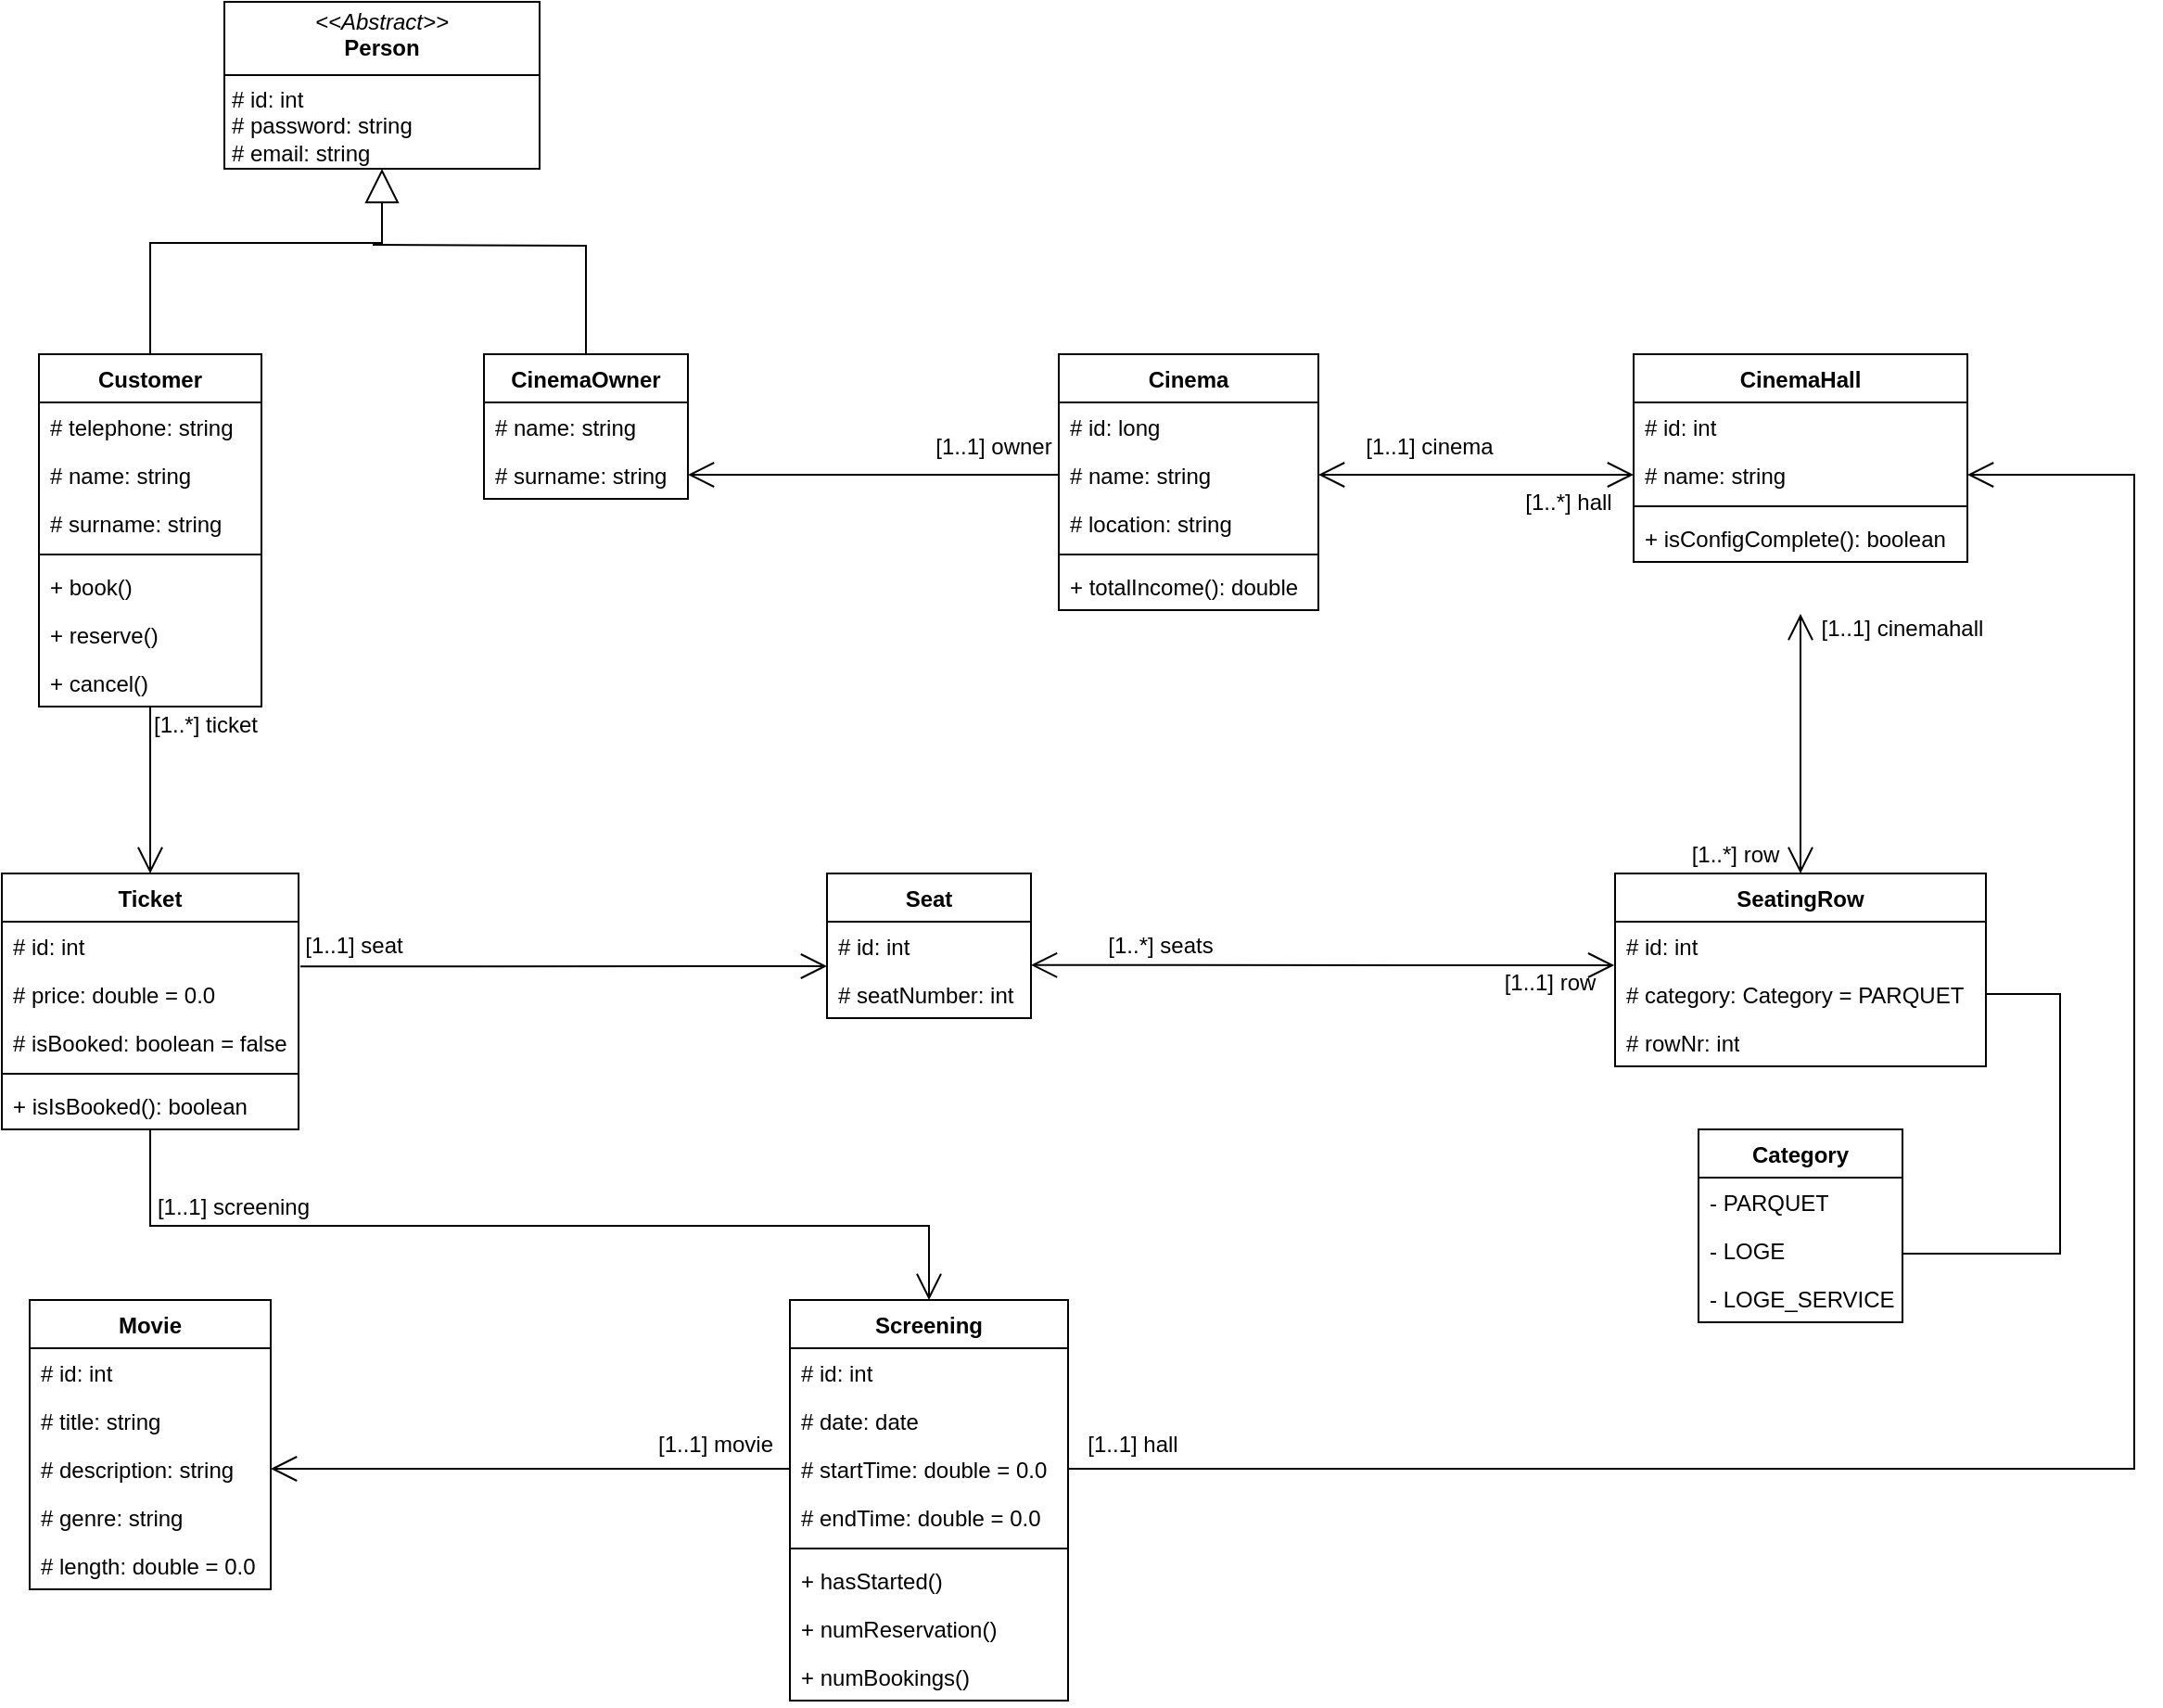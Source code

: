 <mxfile version="26.0.9" pages="3">
  <diagram id="qS6SpZiyglDDxvSr4whf" name="UML-Fachklassendiagramm">
    <mxGraphModel dx="1290" dy="638" grid="1" gridSize="10" guides="1" tooltips="1" connect="1" arrows="1" fold="1" page="1" pageScale="1" pageWidth="827" pageHeight="1169" math="0" shadow="0">
      <root>
        <mxCell id="0" />
        <mxCell id="1" parent="0" />
        <mxCell id="lvTw6lGgkBzKPOZ7wGYp-1" value="Customer" style="swimlane;fontStyle=1;align=center;verticalAlign=top;childLayout=stackLayout;horizontal=1;startSize=26;horizontalStack=0;resizeParent=1;resizeParentMax=0;resizeLast=0;collapsible=1;marginBottom=0;whiteSpace=wrap;html=1;" parent="1" vertex="1">
          <mxGeometry x="180" y="330" width="120" height="190" as="geometry" />
        </mxCell>
        <mxCell id="lvTw6lGgkBzKPOZ7wGYp-2" value="# telephone: string" style="text;strokeColor=none;fillColor=none;align=left;verticalAlign=top;spacingLeft=4;spacingRight=4;overflow=hidden;rotatable=0;points=[[0,0.5],[1,0.5]];portConstraint=eastwest;whiteSpace=wrap;html=1;" parent="lvTw6lGgkBzKPOZ7wGYp-1" vertex="1">
          <mxGeometry y="26" width="120" height="26" as="geometry" />
        </mxCell>
        <mxCell id="lvTw6lGgkBzKPOZ7wGYp-6" value="# name: string" style="text;strokeColor=none;fillColor=none;align=left;verticalAlign=top;spacingLeft=4;spacingRight=4;overflow=hidden;rotatable=0;points=[[0,0.5],[1,0.5]];portConstraint=eastwest;whiteSpace=wrap;html=1;" parent="lvTw6lGgkBzKPOZ7wGYp-1" vertex="1">
          <mxGeometry y="52" width="120" height="26" as="geometry" />
        </mxCell>
        <mxCell id="lvTw6lGgkBzKPOZ7wGYp-7" value="# surname: string" style="text;strokeColor=none;fillColor=none;align=left;verticalAlign=top;spacingLeft=4;spacingRight=4;overflow=hidden;rotatable=0;points=[[0,0.5],[1,0.5]];portConstraint=eastwest;whiteSpace=wrap;html=1;" parent="lvTw6lGgkBzKPOZ7wGYp-1" vertex="1">
          <mxGeometry y="78" width="120" height="26" as="geometry" />
        </mxCell>
        <mxCell id="lvTw6lGgkBzKPOZ7wGYp-3" value="" style="line;strokeWidth=1;fillColor=none;align=left;verticalAlign=middle;spacingTop=-1;spacingLeft=3;spacingRight=3;rotatable=0;labelPosition=right;points=[];portConstraint=eastwest;strokeColor=inherit;" parent="lvTw6lGgkBzKPOZ7wGYp-1" vertex="1">
          <mxGeometry y="104" width="120" height="8" as="geometry" />
        </mxCell>
        <mxCell id="lvTw6lGgkBzKPOZ7wGYp-4" value="+ book()" style="text;strokeColor=none;fillColor=none;align=left;verticalAlign=top;spacingLeft=4;spacingRight=4;overflow=hidden;rotatable=0;points=[[0,0.5],[1,0.5]];portConstraint=eastwest;whiteSpace=wrap;html=1;" parent="lvTw6lGgkBzKPOZ7wGYp-1" vertex="1">
          <mxGeometry y="112" width="120" height="26" as="geometry" />
        </mxCell>
        <mxCell id="lvTw6lGgkBzKPOZ7wGYp-8" value="+ reserve()" style="text;strokeColor=none;fillColor=none;align=left;verticalAlign=top;spacingLeft=4;spacingRight=4;overflow=hidden;rotatable=0;points=[[0,0.5],[1,0.5]];portConstraint=eastwest;whiteSpace=wrap;html=1;" parent="lvTw6lGgkBzKPOZ7wGYp-1" vertex="1">
          <mxGeometry y="138" width="120" height="26" as="geometry" />
        </mxCell>
        <mxCell id="lvTw6lGgkBzKPOZ7wGYp-9" value="+ cancel()" style="text;strokeColor=none;fillColor=none;align=left;verticalAlign=top;spacingLeft=4;spacingRight=4;overflow=hidden;rotatable=0;points=[[0,0.5],[1,0.5]];portConstraint=eastwest;whiteSpace=wrap;html=1;" parent="lvTw6lGgkBzKPOZ7wGYp-1" vertex="1">
          <mxGeometry y="164" width="120" height="26" as="geometry" />
        </mxCell>
        <mxCell id="lvTw6lGgkBzKPOZ7wGYp-5" value="&lt;p style=&quot;margin:0px;margin-top:4px;text-align:center;&quot;&gt;&lt;i&gt;&amp;lt;&amp;lt;Abstract&amp;gt;&amp;gt;&lt;/i&gt;&lt;br&gt;&lt;b&gt;Person&lt;/b&gt;&lt;/p&gt;&lt;hr size=&quot;1&quot; style=&quot;border-style:solid;&quot;&gt;&lt;p style=&quot;margin:0px;margin-left:4px;&quot;&gt;# id: int&lt;br&gt;# password: string&lt;/p&gt;&lt;p style=&quot;margin:0px;margin-left:4px;&quot;&gt;# email: string&lt;/p&gt;&lt;p style=&quot;margin:0px;margin-left:4px;&quot;&gt;&lt;br&gt;&lt;/p&gt;" style="verticalAlign=top;align=left;overflow=fill;html=1;whiteSpace=wrap;" parent="1" vertex="1">
          <mxGeometry x="280" y="140" width="170" height="90" as="geometry" />
        </mxCell>
        <mxCell id="lvTw6lGgkBzKPOZ7wGYp-10" value="" style="endArrow=block;endSize=16;endFill=0;html=1;rounded=0;exitX=0.5;exitY=0;exitDx=0;exitDy=0;entryX=0.5;entryY=1;entryDx=0;entryDy=0;" parent="1" source="lvTw6lGgkBzKPOZ7wGYp-1" target="lvTw6lGgkBzKPOZ7wGYp-5" edge="1">
          <mxGeometry width="160" relative="1" as="geometry">
            <mxPoint x="330" y="410" as="sourcePoint" />
            <mxPoint x="490" y="410" as="targetPoint" />
            <Array as="points">
              <mxPoint x="240" y="270" />
              <mxPoint x="365" y="270" />
            </Array>
          </mxGeometry>
        </mxCell>
        <mxCell id="lvTw6lGgkBzKPOZ7wGYp-11" value="Ticket" style="swimlane;fontStyle=1;align=center;verticalAlign=top;childLayout=stackLayout;horizontal=1;startSize=26;horizontalStack=0;resizeParent=1;resizeParentMax=0;resizeLast=0;collapsible=1;marginBottom=0;whiteSpace=wrap;html=1;" parent="1" vertex="1">
          <mxGeometry x="160" y="610" width="160" height="138" as="geometry" />
        </mxCell>
        <mxCell id="lvTw6lGgkBzKPOZ7wGYp-16" value="# id: int" style="text;strokeColor=none;fillColor=none;align=left;verticalAlign=top;spacingLeft=4;spacingRight=4;overflow=hidden;rotatable=0;points=[[0,0.5],[1,0.5]];portConstraint=eastwest;whiteSpace=wrap;html=1;" parent="lvTw6lGgkBzKPOZ7wGYp-11" vertex="1">
          <mxGeometry y="26" width="160" height="26" as="geometry" />
        </mxCell>
        <mxCell id="lvTw6lGgkBzKPOZ7wGYp-12" value="# price: double = 0.0" style="text;strokeColor=none;fillColor=none;align=left;verticalAlign=top;spacingLeft=4;spacingRight=4;overflow=hidden;rotatable=0;points=[[0,0.5],[1,0.5]];portConstraint=eastwest;whiteSpace=wrap;html=1;" parent="lvTw6lGgkBzKPOZ7wGYp-11" vertex="1">
          <mxGeometry y="52" width="160" height="26" as="geometry" />
        </mxCell>
        <mxCell id="lvTw6lGgkBzKPOZ7wGYp-15" value="# isBooked: boolean = false" style="text;strokeColor=none;fillColor=none;align=left;verticalAlign=top;spacingLeft=4;spacingRight=4;overflow=hidden;rotatable=0;points=[[0,0.5],[1,0.5]];portConstraint=eastwest;whiteSpace=wrap;html=1;" parent="lvTw6lGgkBzKPOZ7wGYp-11" vertex="1">
          <mxGeometry y="78" width="160" height="26" as="geometry" />
        </mxCell>
        <mxCell id="lvTw6lGgkBzKPOZ7wGYp-13" value="" style="line;strokeWidth=1;fillColor=none;align=left;verticalAlign=middle;spacingTop=-1;spacingLeft=3;spacingRight=3;rotatable=0;labelPosition=right;points=[];portConstraint=eastwest;strokeColor=inherit;" parent="lvTw6lGgkBzKPOZ7wGYp-11" vertex="1">
          <mxGeometry y="104" width="160" height="8" as="geometry" />
        </mxCell>
        <mxCell id="lvTw6lGgkBzKPOZ7wGYp-14" value="+ isIsBooked(): boolean" style="text;strokeColor=none;fillColor=none;align=left;verticalAlign=top;spacingLeft=4;spacingRight=4;overflow=hidden;rotatable=0;points=[[0,0.5],[1,0.5]];portConstraint=eastwest;whiteSpace=wrap;html=1;" parent="lvTw6lGgkBzKPOZ7wGYp-11" vertex="1">
          <mxGeometry y="112" width="160" height="26" as="geometry" />
        </mxCell>
        <mxCell id="lvTw6lGgkBzKPOZ7wGYp-17" value="" style="endArrow=open;endFill=1;endSize=12;html=1;rounded=0;entryX=0.5;entryY=0;entryDx=0;entryDy=0;exitX=0.5;exitY=1;exitDx=0;exitDy=0;exitPerimeter=0;" parent="1" source="lvTw6lGgkBzKPOZ7wGYp-9" target="lvTw6lGgkBzKPOZ7wGYp-11" edge="1">
          <mxGeometry width="160" relative="1" as="geometry">
            <mxPoint x="250" y="540" as="sourcePoint" />
            <mxPoint x="540" y="690" as="targetPoint" />
          </mxGeometry>
        </mxCell>
        <mxCell id="lvTw6lGgkBzKPOZ7wGYp-20" value="[1..*] ticket" style="text;html=1;align=center;verticalAlign=middle;whiteSpace=wrap;rounded=0;" parent="1" vertex="1">
          <mxGeometry x="240" y="520" width="60" height="20" as="geometry" />
        </mxCell>
        <mxCell id="lvTw6lGgkBzKPOZ7wGYp-21" value="CinemaOwner" style="swimlane;fontStyle=1;align=center;verticalAlign=top;childLayout=stackLayout;horizontal=1;startSize=26;horizontalStack=0;resizeParent=1;resizeParentMax=0;resizeLast=0;collapsible=1;marginBottom=0;whiteSpace=wrap;html=1;" parent="1" vertex="1">
          <mxGeometry x="420" y="330" width="110" height="78" as="geometry" />
        </mxCell>
        <mxCell id="lvTw6lGgkBzKPOZ7wGYp-22" value="# name: string" style="text;strokeColor=none;fillColor=none;align=left;verticalAlign=top;spacingLeft=4;spacingRight=4;overflow=hidden;rotatable=0;points=[[0,0.5],[1,0.5]];portConstraint=eastwest;whiteSpace=wrap;html=1;" parent="lvTw6lGgkBzKPOZ7wGYp-21" vertex="1">
          <mxGeometry y="26" width="110" height="26" as="geometry" />
        </mxCell>
        <mxCell id="lvTw6lGgkBzKPOZ7wGYp-25" value="# surname: string" style="text;strokeColor=none;fillColor=none;align=left;verticalAlign=top;spacingLeft=4;spacingRight=4;overflow=hidden;rotatable=0;points=[[0,0.5],[1,0.5]];portConstraint=eastwest;whiteSpace=wrap;html=1;" parent="lvTw6lGgkBzKPOZ7wGYp-21" vertex="1">
          <mxGeometry y="52" width="110" height="26" as="geometry" />
        </mxCell>
        <mxCell id="lvTw6lGgkBzKPOZ7wGYp-29" value="" style="endArrow=none;html=1;edgeStyle=orthogonalEdgeStyle;rounded=0;entryX=0.5;entryY=0;entryDx=0;entryDy=0;" parent="1" target="lvTw6lGgkBzKPOZ7wGYp-21" edge="1">
          <mxGeometry relative="1" as="geometry">
            <mxPoint x="360" y="271" as="sourcePoint" />
            <mxPoint x="640" y="240" as="targetPoint" />
          </mxGeometry>
        </mxCell>
        <mxCell id="lvTw6lGgkBzKPOZ7wGYp-32" value="Cinema" style="swimlane;fontStyle=1;align=center;verticalAlign=top;childLayout=stackLayout;horizontal=1;startSize=26;horizontalStack=0;resizeParent=1;resizeParentMax=0;resizeLast=0;collapsible=1;marginBottom=0;whiteSpace=wrap;html=1;" parent="1" vertex="1">
          <mxGeometry x="730" y="330" width="140" height="138" as="geometry" />
        </mxCell>
        <mxCell id="lvTw6lGgkBzKPOZ7wGYp-33" value="# id: long" style="text;strokeColor=none;fillColor=none;align=left;verticalAlign=top;spacingLeft=4;spacingRight=4;overflow=hidden;rotatable=0;points=[[0,0.5],[1,0.5]];portConstraint=eastwest;whiteSpace=wrap;html=1;" parent="lvTw6lGgkBzKPOZ7wGYp-32" vertex="1">
          <mxGeometry y="26" width="140" height="26" as="geometry" />
        </mxCell>
        <mxCell id="lvTw6lGgkBzKPOZ7wGYp-36" value="# name: string" style="text;strokeColor=none;fillColor=none;align=left;verticalAlign=top;spacingLeft=4;spacingRight=4;overflow=hidden;rotatable=0;points=[[0,0.5],[1,0.5]];portConstraint=eastwest;whiteSpace=wrap;html=1;" parent="lvTw6lGgkBzKPOZ7wGYp-32" vertex="1">
          <mxGeometry y="52" width="140" height="26" as="geometry" />
        </mxCell>
        <mxCell id="lvTw6lGgkBzKPOZ7wGYp-37" value="# location: string" style="text;strokeColor=none;fillColor=none;align=left;verticalAlign=top;spacingLeft=4;spacingRight=4;overflow=hidden;rotatable=0;points=[[0,0.5],[1,0.5]];portConstraint=eastwest;whiteSpace=wrap;html=1;" parent="lvTw6lGgkBzKPOZ7wGYp-32" vertex="1">
          <mxGeometry y="78" width="140" height="26" as="geometry" />
        </mxCell>
        <mxCell id="lvTw6lGgkBzKPOZ7wGYp-34" value="" style="line;strokeWidth=1;fillColor=none;align=left;verticalAlign=middle;spacingTop=-1;spacingLeft=3;spacingRight=3;rotatable=0;labelPosition=right;points=[];portConstraint=eastwest;strokeColor=inherit;" parent="lvTw6lGgkBzKPOZ7wGYp-32" vertex="1">
          <mxGeometry y="104" width="140" height="8" as="geometry" />
        </mxCell>
        <mxCell id="lvTw6lGgkBzKPOZ7wGYp-35" value="+ totalIncome(): double" style="text;strokeColor=none;fillColor=none;align=left;verticalAlign=top;spacingLeft=4;spacingRight=4;overflow=hidden;rotatable=0;points=[[0,0.5],[1,0.5]];portConstraint=eastwest;whiteSpace=wrap;html=1;" parent="lvTw6lGgkBzKPOZ7wGYp-32" vertex="1">
          <mxGeometry y="112" width="140" height="26" as="geometry" />
        </mxCell>
        <mxCell id="lvTw6lGgkBzKPOZ7wGYp-39" value="" style="endArrow=open;endFill=1;endSize=12;html=1;rounded=0;exitX=0;exitY=0.5;exitDx=0;exitDy=0;entryX=1;entryY=0.5;entryDx=0;entryDy=0;" parent="1" source="lvTw6lGgkBzKPOZ7wGYp-36" target="lvTw6lGgkBzKPOZ7wGYp-25" edge="1">
          <mxGeometry width="160" relative="1" as="geometry">
            <mxPoint x="670" y="420" as="sourcePoint" />
            <mxPoint x="650" y="400" as="targetPoint" />
          </mxGeometry>
        </mxCell>
        <mxCell id="lvTw6lGgkBzKPOZ7wGYp-40" value="[1..1] owner" style="text;html=1;align=center;verticalAlign=middle;whiteSpace=wrap;rounded=0;" parent="1" vertex="1">
          <mxGeometry x="660" y="370" width="70" height="20" as="geometry" />
        </mxCell>
        <mxCell id="lvTw6lGgkBzKPOZ7wGYp-41" value="CinemaHall" style="swimlane;fontStyle=1;align=center;verticalAlign=top;childLayout=stackLayout;horizontal=1;startSize=26;horizontalStack=0;resizeParent=1;resizeParentMax=0;resizeLast=0;collapsible=1;marginBottom=0;whiteSpace=wrap;html=1;" parent="1" vertex="1">
          <mxGeometry x="1040" y="330" width="180" height="112" as="geometry" />
        </mxCell>
        <mxCell id="lvTw6lGgkBzKPOZ7wGYp-42" value="# id: int" style="text;strokeColor=none;fillColor=none;align=left;verticalAlign=top;spacingLeft=4;spacingRight=4;overflow=hidden;rotatable=0;points=[[0,0.5],[1,0.5]];portConstraint=eastwest;whiteSpace=wrap;html=1;" parent="lvTw6lGgkBzKPOZ7wGYp-41" vertex="1">
          <mxGeometry y="26" width="180" height="26" as="geometry" />
        </mxCell>
        <mxCell id="lvTw6lGgkBzKPOZ7wGYp-45" value="# name: string" style="text;strokeColor=none;fillColor=none;align=left;verticalAlign=top;spacingLeft=4;spacingRight=4;overflow=hidden;rotatable=0;points=[[0,0.5],[1,0.5]];portConstraint=eastwest;whiteSpace=wrap;html=1;" parent="lvTw6lGgkBzKPOZ7wGYp-41" vertex="1">
          <mxGeometry y="52" width="180" height="26" as="geometry" />
        </mxCell>
        <mxCell id="lvTw6lGgkBzKPOZ7wGYp-43" value="" style="line;strokeWidth=1;fillColor=none;align=left;verticalAlign=middle;spacingTop=-1;spacingLeft=3;spacingRight=3;rotatable=0;labelPosition=right;points=[];portConstraint=eastwest;strokeColor=inherit;" parent="lvTw6lGgkBzKPOZ7wGYp-41" vertex="1">
          <mxGeometry y="78" width="180" height="8" as="geometry" />
        </mxCell>
        <mxCell id="lvTw6lGgkBzKPOZ7wGYp-44" value="+ isConfigComplete(): boolean" style="text;strokeColor=none;fillColor=none;align=left;verticalAlign=top;spacingLeft=4;spacingRight=4;overflow=hidden;rotatable=0;points=[[0,0.5],[1,0.5]];portConstraint=eastwest;whiteSpace=wrap;html=1;" parent="lvTw6lGgkBzKPOZ7wGYp-41" vertex="1">
          <mxGeometry y="86" width="180" height="26" as="geometry" />
        </mxCell>
        <mxCell id="lvTw6lGgkBzKPOZ7wGYp-49" value="" style="endArrow=open;endFill=1;endSize=12;html=1;rounded=0;startArrow=open;startFill=0;startSize=12;exitX=1;exitY=0.5;exitDx=0;exitDy=0;entryX=0;entryY=0.5;entryDx=0;entryDy=0;" parent="1" source="lvTw6lGgkBzKPOZ7wGYp-36" target="lvTw6lGgkBzKPOZ7wGYp-45" edge="1">
          <mxGeometry width="160" relative="1" as="geometry">
            <mxPoint x="1050" y="560" as="sourcePoint" />
            <mxPoint x="1210" y="560" as="targetPoint" />
          </mxGeometry>
        </mxCell>
        <mxCell id="lvTw6lGgkBzKPOZ7wGYp-50" value="[1..1] cinema" style="text;html=1;align=center;verticalAlign=middle;whiteSpace=wrap;rounded=0;" parent="1" vertex="1">
          <mxGeometry x="890" y="370" width="80" height="20" as="geometry" />
        </mxCell>
        <mxCell id="lvTw6lGgkBzKPOZ7wGYp-51" value="[1..*] hall" style="text;html=1;align=center;verticalAlign=middle;whiteSpace=wrap;rounded=0;" parent="1" vertex="1">
          <mxGeometry x="970" y="400" width="70" height="20" as="geometry" />
        </mxCell>
        <mxCell id="lvTw6lGgkBzKPOZ7wGYp-52" value="SeatingRow" style="swimlane;fontStyle=1;align=center;verticalAlign=top;childLayout=stackLayout;horizontal=1;startSize=26;horizontalStack=0;resizeParent=1;resizeParentMax=0;resizeLast=0;collapsible=1;marginBottom=0;whiteSpace=wrap;html=1;" parent="1" vertex="1">
          <mxGeometry x="1030" y="610" width="200" height="104" as="geometry" />
        </mxCell>
        <mxCell id="lvTw6lGgkBzKPOZ7wGYp-56" value="# id: int" style="text;strokeColor=none;fillColor=none;align=left;verticalAlign=top;spacingLeft=4;spacingRight=4;overflow=hidden;rotatable=0;points=[[0,0.5],[1,0.5]];portConstraint=eastwest;whiteSpace=wrap;html=1;" parent="lvTw6lGgkBzKPOZ7wGYp-52" vertex="1">
          <mxGeometry y="26" width="200" height="26" as="geometry" />
        </mxCell>
        <mxCell id="lvTw6lGgkBzKPOZ7wGYp-53" value="# category: Category = PARQUET" style="text;strokeColor=none;fillColor=none;align=left;verticalAlign=top;spacingLeft=4;spacingRight=4;overflow=hidden;rotatable=0;points=[[0,0.5],[1,0.5]];portConstraint=eastwest;whiteSpace=wrap;html=1;" parent="lvTw6lGgkBzKPOZ7wGYp-52" vertex="1">
          <mxGeometry y="52" width="200" height="26" as="geometry" />
        </mxCell>
        <mxCell id="lvTw6lGgkBzKPOZ7wGYp-57" value="# rowNr: int" style="text;strokeColor=none;fillColor=none;align=left;verticalAlign=top;spacingLeft=4;spacingRight=4;overflow=hidden;rotatable=0;points=[[0,0.5],[1,0.5]];portConstraint=eastwest;whiteSpace=wrap;html=1;" parent="lvTw6lGgkBzKPOZ7wGYp-52" vertex="1">
          <mxGeometry y="78" width="200" height="26" as="geometry" />
        </mxCell>
        <mxCell id="lvTw6lGgkBzKPOZ7wGYp-58" value="" style="endArrow=open;endFill=1;endSize=12;html=1;rounded=0;startArrow=open;startFill=0;startSize=12;exitX=0.5;exitY=0;exitDx=0;exitDy=0;" parent="1" source="lvTw6lGgkBzKPOZ7wGYp-52" edge="1">
          <mxGeometry width="160" relative="1" as="geometry">
            <mxPoint x="1000" y="550" as="sourcePoint" />
            <mxPoint x="1130" y="470" as="targetPoint" />
          </mxGeometry>
        </mxCell>
        <mxCell id="lvTw6lGgkBzKPOZ7wGYp-59" value="[1..*] row" style="text;html=1;align=center;verticalAlign=middle;whiteSpace=wrap;rounded=0;" parent="1" vertex="1">
          <mxGeometry x="1060" y="590" width="70" height="20" as="geometry" />
        </mxCell>
        <mxCell id="lvTw6lGgkBzKPOZ7wGYp-60" value="[1..1] cinemahall" style="text;html=1;align=center;verticalAlign=middle;whiteSpace=wrap;rounded=0;" parent="1" vertex="1">
          <mxGeometry x="1130" y="468" width="110" height="20" as="geometry" />
        </mxCell>
        <mxCell id="lvTw6lGgkBzKPOZ7wGYp-61" value="Category" style="swimlane;fontStyle=1;align=center;verticalAlign=top;childLayout=stackLayout;horizontal=1;startSize=26;horizontalStack=0;resizeParent=1;resizeParentMax=0;resizeLast=0;collapsible=1;marginBottom=0;whiteSpace=wrap;html=1;" parent="1" vertex="1">
          <mxGeometry x="1075" y="748" width="110" height="104" as="geometry" />
        </mxCell>
        <mxCell id="lvTw6lGgkBzKPOZ7wGYp-62" value="- PARQUET" style="text;strokeColor=none;fillColor=none;align=left;verticalAlign=top;spacingLeft=4;spacingRight=4;overflow=hidden;rotatable=0;points=[[0,0.5],[1,0.5]];portConstraint=eastwest;whiteSpace=wrap;html=1;" parent="lvTw6lGgkBzKPOZ7wGYp-61" vertex="1">
          <mxGeometry y="26" width="110" height="26" as="geometry" />
        </mxCell>
        <mxCell id="lvTw6lGgkBzKPOZ7wGYp-65" value="- LOGE" style="text;strokeColor=none;fillColor=none;align=left;verticalAlign=top;spacingLeft=4;spacingRight=4;overflow=hidden;rotatable=0;points=[[0,0.5],[1,0.5]];portConstraint=eastwest;whiteSpace=wrap;html=1;" parent="lvTw6lGgkBzKPOZ7wGYp-61" vertex="1">
          <mxGeometry y="52" width="110" height="26" as="geometry" />
        </mxCell>
        <mxCell id="lvTw6lGgkBzKPOZ7wGYp-66" value="- LOGE_SERVICE" style="text;strokeColor=none;fillColor=none;align=left;verticalAlign=top;spacingLeft=4;spacingRight=4;overflow=hidden;rotatable=0;points=[[0,0.5],[1,0.5]];portConstraint=eastwest;whiteSpace=wrap;html=1;" parent="lvTw6lGgkBzKPOZ7wGYp-61" vertex="1">
          <mxGeometry y="78" width="110" height="26" as="geometry" />
        </mxCell>
        <mxCell id="lvTw6lGgkBzKPOZ7wGYp-69" value="" style="endArrow=none;html=1;edgeStyle=orthogonalEdgeStyle;rounded=0;exitX=1;exitY=0.5;exitDx=0;exitDy=0;entryX=1;entryY=0.5;entryDx=0;entryDy=0;" parent="1" source="lvTw6lGgkBzKPOZ7wGYp-65" target="lvTw6lGgkBzKPOZ7wGYp-53" edge="1">
          <mxGeometry relative="1" as="geometry">
            <mxPoint x="1240" y="810" as="sourcePoint" />
            <mxPoint x="1480" y="740" as="targetPoint" />
            <Array as="points">
              <mxPoint x="1270" y="815" />
              <mxPoint x="1270" y="675" />
            </Array>
          </mxGeometry>
        </mxCell>
        <mxCell id="lvTw6lGgkBzKPOZ7wGYp-72" value="Seat" style="swimlane;fontStyle=1;align=center;verticalAlign=top;childLayout=stackLayout;horizontal=1;startSize=26;horizontalStack=0;resizeParent=1;resizeParentMax=0;resizeLast=0;collapsible=1;marginBottom=0;whiteSpace=wrap;html=1;" parent="1" vertex="1">
          <mxGeometry x="605" y="610" width="110" height="78" as="geometry" />
        </mxCell>
        <mxCell id="lvTw6lGgkBzKPOZ7wGYp-73" value="# id: int" style="text;strokeColor=none;fillColor=none;align=left;verticalAlign=top;spacingLeft=4;spacingRight=4;overflow=hidden;rotatable=0;points=[[0,0.5],[1,0.5]];portConstraint=eastwest;whiteSpace=wrap;html=1;" parent="lvTw6lGgkBzKPOZ7wGYp-72" vertex="1">
          <mxGeometry y="26" width="110" height="26" as="geometry" />
        </mxCell>
        <mxCell id="lvTw6lGgkBzKPOZ7wGYp-76" value="# seatNumber: int" style="text;strokeColor=none;fillColor=none;align=left;verticalAlign=top;spacingLeft=4;spacingRight=4;overflow=hidden;rotatable=0;points=[[0,0.5],[1,0.5]];portConstraint=eastwest;whiteSpace=wrap;html=1;" parent="lvTw6lGgkBzKPOZ7wGYp-72" vertex="1">
          <mxGeometry y="52" width="110" height="26" as="geometry" />
        </mxCell>
        <mxCell id="lvTw6lGgkBzKPOZ7wGYp-77" value="" style="endArrow=open;endFill=1;endSize=12;html=1;rounded=0;startArrow=open;startFill=0;startSize=12;exitX=1;exitY=0.9;exitDx=0;exitDy=0;entryX=-0.002;entryY=0.904;entryDx=0;entryDy=0;exitPerimeter=0;entryPerimeter=0;" parent="1" source="lvTw6lGgkBzKPOZ7wGYp-73" target="lvTw6lGgkBzKPOZ7wGYp-56" edge="1">
          <mxGeometry width="160" relative="1" as="geometry">
            <mxPoint x="880" y="560" as="sourcePoint" />
            <mxPoint x="1030" y="560" as="targetPoint" />
          </mxGeometry>
        </mxCell>
        <mxCell id="lvTw6lGgkBzKPOZ7wGYp-78" value="[1..*] seats" style="text;html=1;align=center;verticalAlign=middle;whiteSpace=wrap;rounded=0;" parent="1" vertex="1">
          <mxGeometry x="750" y="639" width="70" height="20" as="geometry" />
        </mxCell>
        <mxCell id="lvTw6lGgkBzKPOZ7wGYp-79" value="[1..1] row" style="text;html=1;align=center;verticalAlign=middle;whiteSpace=wrap;rounded=0;" parent="1" vertex="1">
          <mxGeometry x="960" y="659" width="70" height="20" as="geometry" />
        </mxCell>
        <mxCell id="lvTw6lGgkBzKPOZ7wGYp-80" value="" style="endArrow=open;endFill=1;endSize=12;html=1;rounded=0;entryX=0;entryY=0.923;entryDx=0;entryDy=0;exitX=1.006;exitY=0.93;exitDx=0;exitDy=0;exitPerimeter=0;entryPerimeter=0;" parent="1" source="lvTw6lGgkBzKPOZ7wGYp-16" target="lvTw6lGgkBzKPOZ7wGYp-73" edge="1">
          <mxGeometry width="160" relative="1" as="geometry">
            <mxPoint x="520" y="585" as="sourcePoint" />
            <mxPoint x="520" y="675" as="targetPoint" />
          </mxGeometry>
        </mxCell>
        <mxCell id="lvTw6lGgkBzKPOZ7wGYp-81" value="[1..1] seat" style="text;html=1;align=center;verticalAlign=middle;whiteSpace=wrap;rounded=0;" parent="1" vertex="1">
          <mxGeometry x="320" y="639" width="60" height="20" as="geometry" />
        </mxCell>
        <mxCell id="lvTw6lGgkBzKPOZ7wGYp-82" value="Movie" style="swimlane;fontStyle=1;align=center;verticalAlign=top;childLayout=stackLayout;horizontal=1;startSize=26;horizontalStack=0;resizeParent=1;resizeParentMax=0;resizeLast=0;collapsible=1;marginBottom=0;whiteSpace=wrap;html=1;" parent="1" vertex="1">
          <mxGeometry x="175" y="840" width="130" height="156" as="geometry" />
        </mxCell>
        <mxCell id="lvTw6lGgkBzKPOZ7wGYp-83" value="# id: int" style="text;strokeColor=none;fillColor=none;align=left;verticalAlign=top;spacingLeft=4;spacingRight=4;overflow=hidden;rotatable=0;points=[[0,0.5],[1,0.5]];portConstraint=eastwest;whiteSpace=wrap;html=1;" parent="lvTw6lGgkBzKPOZ7wGYp-82" vertex="1">
          <mxGeometry y="26" width="130" height="26" as="geometry" />
        </mxCell>
        <mxCell id="lvTw6lGgkBzKPOZ7wGYp-86" value="# title: string" style="text;strokeColor=none;fillColor=none;align=left;verticalAlign=top;spacingLeft=4;spacingRight=4;overflow=hidden;rotatable=0;points=[[0,0.5],[1,0.5]];portConstraint=eastwest;whiteSpace=wrap;html=1;" parent="lvTw6lGgkBzKPOZ7wGYp-82" vertex="1">
          <mxGeometry y="52" width="130" height="26" as="geometry" />
        </mxCell>
        <mxCell id="lvTw6lGgkBzKPOZ7wGYp-88" value="# description: string" style="text;strokeColor=none;fillColor=none;align=left;verticalAlign=top;spacingLeft=4;spacingRight=4;overflow=hidden;rotatable=0;points=[[0,0.5],[1,0.5]];portConstraint=eastwest;whiteSpace=wrap;html=1;" parent="lvTw6lGgkBzKPOZ7wGYp-82" vertex="1">
          <mxGeometry y="78" width="130" height="26" as="geometry" />
        </mxCell>
        <mxCell id="lvTw6lGgkBzKPOZ7wGYp-89" value="# genre: string" style="text;strokeColor=none;fillColor=none;align=left;verticalAlign=top;spacingLeft=4;spacingRight=4;overflow=hidden;rotatable=0;points=[[0,0.5],[1,0.5]];portConstraint=eastwest;whiteSpace=wrap;html=1;" parent="lvTw6lGgkBzKPOZ7wGYp-82" vertex="1">
          <mxGeometry y="104" width="130" height="26" as="geometry" />
        </mxCell>
        <mxCell id="lvTw6lGgkBzKPOZ7wGYp-87" value="# length: double = 0.0" style="text;strokeColor=none;fillColor=none;align=left;verticalAlign=top;spacingLeft=4;spacingRight=4;overflow=hidden;rotatable=0;points=[[0,0.5],[1,0.5]];portConstraint=eastwest;whiteSpace=wrap;html=1;" parent="lvTw6lGgkBzKPOZ7wGYp-82" vertex="1">
          <mxGeometry y="130" width="130" height="26" as="geometry" />
        </mxCell>
        <mxCell id="lvTw6lGgkBzKPOZ7wGYp-90" value="Screening" style="swimlane;fontStyle=1;align=center;verticalAlign=top;childLayout=stackLayout;horizontal=1;startSize=26;horizontalStack=0;resizeParent=1;resizeParentMax=0;resizeLast=0;collapsible=1;marginBottom=0;whiteSpace=wrap;html=1;" parent="1" vertex="1">
          <mxGeometry x="585" y="840" width="150" height="216" as="geometry" />
        </mxCell>
        <mxCell id="lvTw6lGgkBzKPOZ7wGYp-91" value="# id: int" style="text;strokeColor=none;fillColor=none;align=left;verticalAlign=top;spacingLeft=4;spacingRight=4;overflow=hidden;rotatable=0;points=[[0,0.5],[1,0.5]];portConstraint=eastwest;whiteSpace=wrap;html=1;" parent="lvTw6lGgkBzKPOZ7wGYp-90" vertex="1">
          <mxGeometry y="26" width="150" height="26" as="geometry" />
        </mxCell>
        <mxCell id="lvTw6lGgkBzKPOZ7wGYp-94" value="# date: date" style="text;strokeColor=none;fillColor=none;align=left;verticalAlign=top;spacingLeft=4;spacingRight=4;overflow=hidden;rotatable=0;points=[[0,0.5],[1,0.5]];portConstraint=eastwest;whiteSpace=wrap;html=1;" parent="lvTw6lGgkBzKPOZ7wGYp-90" vertex="1">
          <mxGeometry y="52" width="150" height="26" as="geometry" />
        </mxCell>
        <mxCell id="lvTw6lGgkBzKPOZ7wGYp-95" value="# startTime: double = 0.0" style="text;strokeColor=none;fillColor=none;align=left;verticalAlign=top;spacingLeft=4;spacingRight=4;overflow=hidden;rotatable=0;points=[[0,0.5],[1,0.5]];portConstraint=eastwest;whiteSpace=wrap;html=1;" parent="lvTw6lGgkBzKPOZ7wGYp-90" vertex="1">
          <mxGeometry y="78" width="150" height="26" as="geometry" />
        </mxCell>
        <mxCell id="lvTw6lGgkBzKPOZ7wGYp-96" value="# endTime: double = 0.0" style="text;strokeColor=none;fillColor=none;align=left;verticalAlign=top;spacingLeft=4;spacingRight=4;overflow=hidden;rotatable=0;points=[[0,0.5],[1,0.5]];portConstraint=eastwest;whiteSpace=wrap;html=1;" parent="lvTw6lGgkBzKPOZ7wGYp-90" vertex="1">
          <mxGeometry y="104" width="150" height="26" as="geometry" />
        </mxCell>
        <mxCell id="lvTw6lGgkBzKPOZ7wGYp-92" value="" style="line;strokeWidth=1;fillColor=none;align=left;verticalAlign=middle;spacingTop=-1;spacingLeft=3;spacingRight=3;rotatable=0;labelPosition=right;points=[];portConstraint=eastwest;strokeColor=inherit;" parent="lvTw6lGgkBzKPOZ7wGYp-90" vertex="1">
          <mxGeometry y="130" width="150" height="8" as="geometry" />
        </mxCell>
        <mxCell id="lvTw6lGgkBzKPOZ7wGYp-93" value="+ hasStarted()" style="text;strokeColor=none;fillColor=none;align=left;verticalAlign=top;spacingLeft=4;spacingRight=4;overflow=hidden;rotatable=0;points=[[0,0.5],[1,0.5]];portConstraint=eastwest;whiteSpace=wrap;html=1;" parent="lvTw6lGgkBzKPOZ7wGYp-90" vertex="1">
          <mxGeometry y="138" width="150" height="26" as="geometry" />
        </mxCell>
        <mxCell id="lvTw6lGgkBzKPOZ7wGYp-97" value="+ numReservation()" style="text;strokeColor=none;fillColor=none;align=left;verticalAlign=top;spacingLeft=4;spacingRight=4;overflow=hidden;rotatable=0;points=[[0,0.5],[1,0.5]];portConstraint=eastwest;whiteSpace=wrap;html=1;" parent="lvTw6lGgkBzKPOZ7wGYp-90" vertex="1">
          <mxGeometry y="164" width="150" height="26" as="geometry" />
        </mxCell>
        <mxCell id="lvTw6lGgkBzKPOZ7wGYp-98" value="+ numBookings()" style="text;strokeColor=none;fillColor=none;align=left;verticalAlign=top;spacingLeft=4;spacingRight=4;overflow=hidden;rotatable=0;points=[[0,0.5],[1,0.5]];portConstraint=eastwest;whiteSpace=wrap;html=1;" parent="lvTw6lGgkBzKPOZ7wGYp-90" vertex="1">
          <mxGeometry y="190" width="150" height="26" as="geometry" />
        </mxCell>
        <mxCell id="lvTw6lGgkBzKPOZ7wGYp-99" value="" style="endArrow=open;endFill=1;endSize=12;html=1;rounded=0;entryX=0.5;entryY=0;entryDx=0;entryDy=0;exitX=0.5;exitY=1;exitDx=0;exitDy=0;" parent="1" source="lvTw6lGgkBzKPOZ7wGYp-11" target="lvTw6lGgkBzKPOZ7wGYp-90" edge="1">
          <mxGeometry width="160" relative="1" as="geometry">
            <mxPoint x="240" y="750" as="sourcePoint" />
            <mxPoint x="579" y="780" as="targetPoint" />
            <Array as="points">
              <mxPoint x="240" y="800" />
              <mxPoint x="660" y="800" />
            </Array>
          </mxGeometry>
        </mxCell>
        <mxCell id="lvTw6lGgkBzKPOZ7wGYp-100" value="" style="endArrow=open;endFill=1;endSize=12;html=1;rounded=0;exitX=0;exitY=0.5;exitDx=0;exitDy=0;entryX=1;entryY=0.5;entryDx=0;entryDy=0;" parent="1" source="lvTw6lGgkBzKPOZ7wGYp-95" target="lvTw6lGgkBzKPOZ7wGYp-88" edge="1">
          <mxGeometry width="160" relative="1" as="geometry">
            <mxPoint x="390" y="770" as="sourcePoint" />
            <mxPoint x="380" y="950" as="targetPoint" />
          </mxGeometry>
        </mxCell>
        <mxCell id="lvTw6lGgkBzKPOZ7wGYp-101" value="" style="endArrow=open;endFill=1;endSize=12;html=1;rounded=0;entryX=1;entryY=0.5;entryDx=0;entryDy=0;exitX=1;exitY=0.5;exitDx=0;exitDy=0;" parent="1" source="lvTw6lGgkBzKPOZ7wGYp-95" target="lvTw6lGgkBzKPOZ7wGYp-45" edge="1">
          <mxGeometry width="160" relative="1" as="geometry">
            <mxPoint x="1000.5" y="1070" as="sourcePoint" />
            <mxPoint x="1259.5" y="1070" as="targetPoint" />
            <Array as="points">
              <mxPoint x="1310" y="931" />
              <mxPoint x="1310" y="395" />
            </Array>
          </mxGeometry>
        </mxCell>
        <mxCell id="lvTw6lGgkBzKPOZ7wGYp-102" value="[1..1] hall" style="text;html=1;align=center;verticalAlign=middle;whiteSpace=wrap;rounded=0;" parent="1" vertex="1">
          <mxGeometry x="740" y="908" width="60" height="20" as="geometry" />
        </mxCell>
        <mxCell id="lvTw6lGgkBzKPOZ7wGYp-103" value="[1..1] movie" style="text;html=1;align=center;verticalAlign=middle;whiteSpace=wrap;rounded=0;" parent="1" vertex="1">
          <mxGeometry x="510" y="908" width="70" height="20" as="geometry" />
        </mxCell>
        <mxCell id="lvTw6lGgkBzKPOZ7wGYp-104" value="[1..1] screening" style="text;html=1;align=center;verticalAlign=middle;whiteSpace=wrap;rounded=0;" parent="1" vertex="1">
          <mxGeometry x="240" y="780" width="90" height="20" as="geometry" />
        </mxCell>
      </root>
    </mxGraphModel>
  </diagram>
  <diagram id="xhAOGX8HBjKY1b5gRMIL" name="Anwendungsfalldiagramm">
    <mxGraphModel dx="1290" dy="638" grid="1" gridSize="10" guides="1" tooltips="1" connect="1" arrows="1" fold="1" page="1" pageScale="1" pageWidth="827" pageHeight="1169" math="0" shadow="0">
      <root>
        <mxCell id="0" />
        <mxCell id="1" parent="0" />
        <mxCell id="awKSxgrqzm91K5g5gDCn-2" value="Kunde" style="shape=umlActor;verticalLabelPosition=bottom;verticalAlign=top;html=1;" vertex="1" parent="1">
          <mxGeometry x="60" y="310" width="30" height="60" as="geometry" />
        </mxCell>
        <mxCell id="awKSxgrqzm91K5g5gDCn-4" value="Filmaufführung buchen" style="ellipse;whiteSpace=wrap;html=1;" vertex="1" parent="1">
          <mxGeometry x="224" y="240" width="140" height="70" as="geometry" />
        </mxCell>
        <mxCell id="awKSxgrqzm91K5g5gDCn-5" value="Reservierung" style="ellipse;whiteSpace=wrap;html=1;" vertex="1" parent="1">
          <mxGeometry x="428" y="240" width="140" height="70" as="geometry" />
        </mxCell>
        <mxCell id="awKSxgrqzm91K5g5gDCn-6" value="Reservierung in Buchung umwandeln" style="ellipse;whiteSpace=wrap;html=1;" vertex="1" parent="1">
          <mxGeometry x="423" y="355" width="150" height="80" as="geometry" />
        </mxCell>
        <mxCell id="awKSxgrqzm91K5g5gDCn-7" value="Reservierung stornieren" style="ellipse;whiteSpace=wrap;html=1;" vertex="1" parent="1">
          <mxGeometry x="634" y="240" width="140" height="70" as="geometry" />
        </mxCell>
        <mxCell id="awKSxgrqzm91K5g5gDCn-8" value="Einnahmen einsehen" style="ellipse;whiteSpace=wrap;html=1;" vertex="1" parent="1">
          <mxGeometry x="254" y="445" width="140" height="70" as="geometry" />
        </mxCell>
        <mxCell id="awKSxgrqzm91K5g5gDCn-9" value="Kinosaal bearb&lt;span style=&quot;color: rgba(0, 0, 0, 0); font-family: monospace; font-size: 0px; text-align: start; text-wrap: nowrap;&quot;&gt;%3CmxGraphModel%3E%3Croot%3E%3CmxCell%20id%3D%220%22%2F%3E%3CmxCell%20id%3D%221%22%20parent%3D%220%22%2F%3E%3CmxCell%20id%3D%222%22%20value%3D%22Einnahmen%20einsehen%22%20style%3D%22ellipse%3BwhiteSpace%3Dwrap%3Bhtml%3D1%3B%22%20vertex%3D%221%22%20parent%3D%221%22%3E%3CmxGeometry%20x%3D%22500%22%20y%3D%22390%22%20width%3D%22140%22%20height%3D%2270%22%20as%3D%22geometry%22%2F%3E%3C%2FmxCell%3E%3C%2Froot%3E%3C%2FmxGraphModel%3E&lt;/span&gt;eiten" style="ellipse;whiteSpace=wrap;html=1;" vertex="1" parent="1">
          <mxGeometry x="359" y="575" width="140" height="70" as="geometry" />
        </mxCell>
        <mxCell id="awKSxgrqzm91K5g5gDCn-10" value="Kategorien erstellen/bearbeiten" style="ellipse;whiteSpace=wrap;html=1;" vertex="1" parent="1">
          <mxGeometry x="604" y="565" width="140" height="70" as="geometry" />
        </mxCell>
        <mxCell id="awKSxgrqzm91K5g5gDCn-11" value="KinoBesitzer" style="shape=umlActor;verticalLabelPosition=bottom;verticalAlign=top;html=1;" vertex="1" parent="1">
          <mxGeometry x="84" y="555" width="30" height="60" as="geometry" />
        </mxCell>
        <mxCell id="awKSxgrqzm91K5g5gDCn-13" value="Freigabe bei vollständiger konfiguration" style="ellipse;whiteSpace=wrap;html=1;" vertex="1" parent="1">
          <mxGeometry x="484" y="455" width="150" height="80" as="geometry" />
        </mxCell>
        <mxCell id="RBLsjZQM2aaDc2OZcRfX-8" value="Use" style="endArrow=open;endSize=12;dashed=1;html=1;rounded=0;entryX=0.5;entryY=1;entryDx=0;entryDy=0;exitX=0.5;exitY=0;exitDx=0;exitDy=0;" edge="1" parent="1" source="awKSxgrqzm91K5g5gDCn-6" target="awKSxgrqzm91K5g5gDCn-5">
          <mxGeometry width="160" relative="1" as="geometry">
            <mxPoint x="344" y="495" as="sourcePoint" />
            <mxPoint x="504" y="495" as="targetPoint" />
          </mxGeometry>
        </mxCell>
        <mxCell id="RBLsjZQM2aaDc2OZcRfX-9" value="Use" style="endArrow=open;endSize=12;dashed=1;html=1;rounded=0;entryX=1;entryY=0.5;entryDx=0;entryDy=0;exitX=0;exitY=0.5;exitDx=0;exitDy=0;" edge="1" parent="1" source="awKSxgrqzm91K5g5gDCn-7" target="awKSxgrqzm91K5g5gDCn-5">
          <mxGeometry width="160" relative="1" as="geometry">
            <mxPoint x="344" y="495" as="sourcePoint" />
            <mxPoint x="504" y="495" as="targetPoint" />
          </mxGeometry>
        </mxCell>
        <mxCell id="RBLsjZQM2aaDc2OZcRfX-10" value="" style="endArrow=block;dashed=1;endFill=0;endSize=12;html=1;rounded=0;exitX=0;exitY=0.5;exitDx=0;exitDy=0;entryX=1;entryY=0.5;entryDx=0;entryDy=0;" edge="1" parent="1" source="awKSxgrqzm91K5g5gDCn-10" target="awKSxgrqzm91K5g5gDCn-9">
          <mxGeometry width="160" relative="1" as="geometry">
            <mxPoint x="344" y="495" as="sourcePoint" />
            <mxPoint x="504" y="495" as="targetPoint" />
          </mxGeometry>
        </mxCell>
        <mxCell id="RBLsjZQM2aaDc2OZcRfX-11" value="" style="endArrow=block;dashed=1;endFill=0;endSize=12;html=1;rounded=0;entryX=0.5;entryY=0;entryDx=0;entryDy=0;exitX=0;exitY=1;exitDx=0;exitDy=0;" edge="1" parent="1" source="awKSxgrqzm91K5g5gDCn-13" target="awKSxgrqzm91K5g5gDCn-9">
          <mxGeometry width="160" relative="1" as="geometry">
            <mxPoint x="344" y="495" as="sourcePoint" />
            <mxPoint x="504" y="495" as="targetPoint" />
          </mxGeometry>
        </mxCell>
        <mxCell id="RBLsjZQM2aaDc2OZcRfX-28" value="" style="endArrow=none;html=1;rounded=0;entryX=0;entryY=0.5;entryDx=0;entryDy=0;" edge="1" parent="1" target="awKSxgrqzm91K5g5gDCn-8">
          <mxGeometry width="50" height="50" relative="1" as="geometry">
            <mxPoint x="110" y="550" as="sourcePoint" />
            <mxPoint x="260" y="500" as="targetPoint" />
          </mxGeometry>
        </mxCell>
        <mxCell id="RBLsjZQM2aaDc2OZcRfX-29" value="" style="endArrow=none;html=1;rounded=0;entryX=0;entryY=0.5;entryDx=0;entryDy=0;" edge="1" parent="1" target="awKSxgrqzm91K5g5gDCn-9">
          <mxGeometry width="50" height="50" relative="1" as="geometry">
            <mxPoint x="120" y="590" as="sourcePoint" />
            <mxPoint x="260" y="500" as="targetPoint" />
          </mxGeometry>
        </mxCell>
        <mxCell id="RBLsjZQM2aaDc2OZcRfX-30" value="Cinema Management Software" style="shape=umlFrame;whiteSpace=wrap;html=1;pointerEvents=0;width=180;height=30;" vertex="1" parent="1">
          <mxGeometry x="40" y="200" width="750" height="470" as="geometry" />
        </mxCell>
        <mxCell id="gXamm0TPy3znJH8HkDSJ-2" value="" style="endArrow=none;html=1;rounded=0;entryX=0;entryY=1;entryDx=0;entryDy=0;exitX=0.653;exitY=0.63;exitDx=0;exitDy=0;exitPerimeter=0;" edge="1" parent="1" source="awKSxgrqzm91K5g5gDCn-2" target="awKSxgrqzm91K5g5gDCn-4">
          <mxGeometry width="50" height="50" relative="1" as="geometry">
            <mxPoint x="450" y="470" as="sourcePoint" />
            <mxPoint x="500" y="420" as="targetPoint" />
          </mxGeometry>
        </mxCell>
        <mxCell id="gXamm0TPy3znJH8HkDSJ-3" value="" style="endArrow=none;html=1;rounded=0;entryX=0;entryY=1;entryDx=0;entryDy=0;" edge="1" parent="1" target="awKSxgrqzm91K5g5gDCn-5">
          <mxGeometry width="50" height="50" relative="1" as="geometry">
            <mxPoint x="90" y="350" as="sourcePoint" />
            <mxPoint x="500" y="420" as="targetPoint" />
          </mxGeometry>
        </mxCell>
      </root>
    </mxGraphModel>
  </diagram>
  <diagram name="Komponentendiagramm" id="KH6CJhMq0UlY0PgXPY_X">
    <mxGraphModel dx="1290" dy="638" grid="1" gridSize="10" guides="1" tooltips="1" connect="1" arrows="1" fold="1" page="1" pageScale="1" pageWidth="827" pageHeight="1169" math="0" shadow="0">
      <root>
        <mxCell id="0" />
        <mxCell id="1" parent="0" />
        <mxCell id="-PSbv1FXcQhK0JFiI9Yf-47" value="" style="rounded=0;orthogonalLoop=1;jettySize=auto;html=1;endArrow=halfCircle;endFill=0;endSize=6;strokeWidth=1;sketch=0;exitX=1;exitY=0.5;exitDx=0;exitDy=0;" parent="1" source="-PSbv1FXcQhK0JFiI9Yf-18" edge="1">
          <mxGeometry relative="1" as="geometry">
            <mxPoint x="300" y="190" as="sourcePoint" />
            <mxPoint x="300" y="185" as="targetPoint" />
            <Array as="points" />
          </mxGeometry>
        </mxCell>
        <mxCell id="-PSbv1FXcQhK0JFiI9Yf-46" value="" style="rounded=0;orthogonalLoop=1;jettySize=auto;html=1;endArrow=halfCircle;endFill=0;endSize=6;strokeWidth=1;sketch=0;exitX=1;exitY=0.5;exitDx=0;exitDy=0;" parent="1" source="-PSbv1FXcQhK0JFiI9Yf-17" edge="1">
          <mxGeometry relative="1" as="geometry">
            <mxPoint x="290" y="180" as="sourcePoint" />
            <mxPoint x="300" y="185" as="targetPoint" />
          </mxGeometry>
        </mxCell>
        <mxCell id="-PSbv1FXcQhK0JFiI9Yf-44" value="" style="rounded=0;orthogonalLoop=1;jettySize=auto;html=1;endArrow=halfCircle;endFill=0;endSize=6;strokeWidth=1;sketch=0;exitX=1;exitY=0.5;exitDx=0;exitDy=0;" parent="1" source="-PSbv1FXcQhK0JFiI9Yf-1" edge="1">
          <mxGeometry relative="1" as="geometry">
            <mxPoint x="280" y="170" as="sourcePoint" />
            <mxPoint x="300" y="185" as="targetPoint" />
          </mxGeometry>
        </mxCell>
        <mxCell id="-PSbv1FXcQhK0JFiI9Yf-31" value="" style="ellipse;shape=cloud;whiteSpace=wrap;html=1;" parent="1" vertex="1">
          <mxGeometry x="300" y="277.73" width="270" height="100" as="geometry" />
        </mxCell>
        <mxCell id="-PSbv1FXcQhK0JFiI9Yf-2" value="ApplicationService" style="html=1;whiteSpace=wrap;" parent="1" vertex="1">
          <mxGeometry x="360" y="160" width="160" height="50" as="geometry" />
        </mxCell>
        <mxCell id="-PSbv1FXcQhK0JFiI9Yf-4" value="PersistenceService" style="html=1;whiteSpace=wrap;" parent="1" vertex="1">
          <mxGeometry x="300.37" y="447.73" width="110" height="50" as="geometry" />
        </mxCell>
        <mxCell id="-PSbv1FXcQhK0JFiI9Yf-5" value="StatisticsService" style="html=1;whiteSpace=wrap;" parent="1" vertex="1">
          <mxGeometry x="467.87" y="447.73" width="110" height="50" as="geometry" />
        </mxCell>
        <mxCell id="-PSbv1FXcQhK0JFiI9Yf-7" value="" style="shape=doubleArrow;direction=south;whiteSpace=wrap;html=1;" parent="1" vertex="1">
          <mxGeometry x="510.37" y="377.73" width="25" height="50" as="geometry" />
        </mxCell>
        <mxCell id="-PSbv1FXcQhK0JFiI9Yf-9" value="MariaDB" style="image;aspect=fixed;perimeter=ellipsePerimeter;html=1;align=center;shadow=0;dashed=0;spacingTop=3;image=img/lib/active_directory/databases.svg;" parent="1" vertex="1">
          <mxGeometry x="330.37" y="548.73" width="50" height="49" as="geometry" />
        </mxCell>
        <mxCell id="-PSbv1FXcQhK0JFiI9Yf-10" value="" style="image;aspect=fixed;perimeter=ellipsePerimeter;html=1;align=center;shadow=0;dashed=0;spacingTop=3;image=img/lib/active_directory/documents.svg;" parent="1" vertex="1">
          <mxGeometry x="479.62" y="547.73" width="16.5" height="25" as="geometry" />
        </mxCell>
        <mxCell id="-PSbv1FXcQhK0JFiI9Yf-11" value="" style="image;aspect=fixed;perimeter=ellipsePerimeter;html=1;align=center;shadow=0;dashed=0;spacingTop=3;image=img/lib/active_directory/documents.svg;" parent="1" vertex="1">
          <mxGeometry x="496.12" y="572.73" width="16.5" height="25" as="geometry" />
        </mxCell>
        <mxCell id="-PSbv1FXcQhK0JFiI9Yf-12" value="" style="image;aspect=fixed;perimeter=ellipsePerimeter;html=1;align=center;shadow=0;dashed=0;spacingTop=3;image=img/lib/active_directory/documents.svg;" parent="1" vertex="1">
          <mxGeometry x="516.37" y="572.73" width="16.5" height="25" as="geometry" />
        </mxCell>
        <mxCell id="-PSbv1FXcQhK0JFiI9Yf-13" value="" style="image;aspect=fixed;perimeter=ellipsePerimeter;html=1;align=center;shadow=0;dashed=0;spacingTop=3;image=img/lib/active_directory/documents.svg;" parent="1" vertex="1">
          <mxGeometry x="509.62" y="547.73" width="16.5" height="25" as="geometry" />
        </mxCell>
        <mxCell id="-PSbv1FXcQhK0JFiI9Yf-14" value="" style="image;aspect=fixed;perimeter=ellipsePerimeter;html=1;align=center;shadow=0;dashed=0;spacingTop=3;image=img/lib/active_directory/documents.svg;" parent="1" vertex="1">
          <mxGeometry x="549.62" y="557.73" width="16.5" height="25" as="geometry" />
        </mxCell>
        <mxCell id="-PSbv1FXcQhK0JFiI9Yf-15" value="" style="image;aspect=fixed;perimeter=ellipsePerimeter;html=1;align=center;shadow=0;dashed=0;spacingTop=3;image=img/lib/active_directory/documents.svg;" parent="1" vertex="1">
          <mxGeometry x="539.62" y="582.73" width="16.5" height="25" as="geometry" />
        </mxCell>
        <mxCell id="-PSbv1FXcQhK0JFiI9Yf-16" value="" style="image;aspect=fixed;perimeter=ellipsePerimeter;html=1;align=center;shadow=0;dashed=0;spacingTop=3;image=img/lib/active_directory/documents.svg;" parent="1" vertex="1">
          <mxGeometry x="533.12" y="547.73" width="16.5" height="25" as="geometry" />
        </mxCell>
        <mxCell id="-PSbv1FXcQhK0JFiI9Yf-19" value="" style="rounded=0;whiteSpace=wrap;html=1;" parent="1" vertex="1">
          <mxGeometry x="80" y="140" width="150" height="90" as="geometry" />
        </mxCell>
        <mxCell id="-PSbv1FXcQhK0JFiI9Yf-1" value="Client" style="html=1;whiteSpace=wrap;" parent="1" vertex="1">
          <mxGeometry x="90" y="150" width="110" height="50" as="geometry" />
        </mxCell>
        <mxCell id="-PSbv1FXcQhK0JFiI9Yf-17" value="Client" style="html=1;whiteSpace=wrap;" parent="1" vertex="1">
          <mxGeometry x="100" y="160" width="110" height="50" as="geometry" />
        </mxCell>
        <mxCell id="-PSbv1FXcQhK0JFiI9Yf-18" value="Client" style="html=1;whiteSpace=wrap;" parent="1" vertex="1">
          <mxGeometry x="110" y="170" width="110" height="50" as="geometry" />
        </mxCell>
        <mxCell id="-PSbv1FXcQhK0JFiI9Yf-20" value="React Framework Typescript" style="text;html=1;align=center;verticalAlign=middle;whiteSpace=wrap;rounded=0;" parent="1" vertex="1">
          <mxGeometry x="80" y="240" width="150" height="30" as="geometry" />
        </mxCell>
        <mxCell id="-PSbv1FXcQhK0JFiI9Yf-32" value="" style="shape=cylinder3;whiteSpace=wrap;html=1;boundedLbl=1;backgroundOutline=1;size=15;rotation=90;" parent="1" vertex="1">
          <mxGeometry x="430" y="240" width="20" height="175.46" as="geometry" />
        </mxCell>
        <mxCell id="-PSbv1FXcQhK0JFiI9Yf-33" value="RabbitMQ" style="text;html=1;align=center;verticalAlign=middle;whiteSpace=wrap;rounded=0;" parent="1" vertex="1">
          <mxGeometry x="410" y="370" width="60" height="30" as="geometry" />
        </mxCell>
        <mxCell id="-PSbv1FXcQhK0JFiI9Yf-34" value="" style="endArrow=none;html=1;rounded=0;entryX=0.5;entryY=1;entryDx=0;entryDy=0;" parent="1" target="-PSbv1FXcQhK0JFiI9Yf-5" edge="1">
          <mxGeometry width="50" height="50" relative="1" as="geometry">
            <mxPoint x="522.87" y="537.73" as="sourcePoint" />
            <mxPoint x="547.87" y="397.73" as="targetPoint" />
          </mxGeometry>
        </mxCell>
        <mxCell id="-PSbv1FXcQhK0JFiI9Yf-36" value="" style="shape=doubleArrow;direction=south;whiteSpace=wrap;html=1;" parent="1" vertex="1">
          <mxGeometry x="342.87" y="377.73" width="25" height="50" as="geometry" />
        </mxCell>
        <mxCell id="-PSbv1FXcQhK0JFiI9Yf-37" value="" style="endArrow=none;html=1;rounded=0;entryX=0.5;entryY=1;entryDx=0;entryDy=0;" parent="1" target="-PSbv1FXcQhK0JFiI9Yf-4" edge="1">
          <mxGeometry width="50" height="50" relative="1" as="geometry">
            <mxPoint x="355.03" y="537.73" as="sourcePoint" />
            <mxPoint x="372.87" y="517.73" as="targetPoint" />
          </mxGeometry>
        </mxCell>
        <mxCell id="-PSbv1FXcQhK0JFiI9Yf-38" value="CRUD" style="text;html=1;align=center;verticalAlign=middle;whiteSpace=wrap;rounded=0;" parent="1" vertex="1">
          <mxGeometry x="280" y="387.73" width="60" height="30" as="geometry" />
        </mxCell>
        <mxCell id="-PSbv1FXcQhK0JFiI9Yf-39" value="CRU" style="text;html=1;align=center;verticalAlign=middle;whiteSpace=wrap;rounded=0;" parent="1" vertex="1">
          <mxGeometry x="539.62" y="387.73" width="60" height="30" as="geometry" />
        </mxCell>
        <mxCell id="-PSbv1FXcQhK0JFiI9Yf-40" value="Channels" style="text;html=1;align=center;verticalAlign=middle;whiteSpace=wrap;rounded=0;" parent="1" vertex="1">
          <mxGeometry x="410" y="312.73" width="60" height="30" as="geometry" />
        </mxCell>
        <mxCell id="-PSbv1FXcQhK0JFiI9Yf-45" value="" style="rounded=0;orthogonalLoop=1;jettySize=auto;html=1;endArrow=oval;endFill=0;sketch=0;sourcePerimeterSpacing=0;targetPerimeterSpacing=0;endSize=10;exitX=0;exitY=0.5;exitDx=0;exitDy=0;" parent="1" source="-PSbv1FXcQhK0JFiI9Yf-2" edge="1">
          <mxGeometry relative="1" as="geometry">
            <mxPoint x="280" y="295" as="sourcePoint" />
            <mxPoint x="300" y="185" as="targetPoint" />
          </mxGeometry>
        </mxCell>
        <mxCell id="-PSbv1FXcQhK0JFiI9Yf-51" value="Neo4j" style="text;html=1;align=center;verticalAlign=middle;whiteSpace=wrap;rounded=0;" parent="1" vertex="1">
          <mxGeometry x="496.12" y="607.73" width="60" height="30" as="geometry" />
        </mxCell>
        <mxCell id="-PSbv1FXcQhK0JFiI9Yf-52" value="AuthenticationService" style="html=1;whiteSpace=wrap;" parent="1" vertex="1">
          <mxGeometry x="88.38" y="302.73" width="133.25" height="50" as="geometry" />
        </mxCell>
        <mxCell id="-PSbv1FXcQhK0JFiI9Yf-53" value="" style="rounded=0;orthogonalLoop=1;jettySize=auto;html=1;endArrow=halfCircle;endFill=0;endSize=6;strokeWidth=1;sketch=0;exitX=1;exitY=0.5;exitDx=0;exitDy=0;entryX=0.257;entryY=0.451;entryDx=0;entryDy=0;entryPerimeter=0;" parent="1" source="-PSbv1FXcQhK0JFiI9Yf-52" target="-PSbv1FXcQhK0JFiI9Yf-55" edge="1">
          <mxGeometry relative="1" as="geometry">
            <mxPoint x="550" y="265" as="sourcePoint" />
            <mxPoint x="260" y="328" as="targetPoint" />
          </mxGeometry>
        </mxCell>
        <mxCell id="-PSbv1FXcQhK0JFiI9Yf-54" value="" style="rounded=0;orthogonalLoop=1;jettySize=auto;html=1;endArrow=oval;endFill=0;sketch=0;sourcePerimeterSpacing=0;targetPerimeterSpacing=0;endSize=10;exitX=0.5;exitY=1;exitDx=0;exitDy=0;exitPerimeter=0;entryX=1.029;entryY=0.727;entryDx=0;entryDy=0;entryPerimeter=0;" parent="1" source="-PSbv1FXcQhK0JFiI9Yf-32" target="-PSbv1FXcQhK0JFiI9Yf-55" edge="1">
          <mxGeometry relative="1" as="geometry">
            <mxPoint x="590" y="280" as="sourcePoint" />
            <mxPoint x="280" y="328" as="targetPoint" />
          </mxGeometry>
        </mxCell>
        <mxCell id="-PSbv1FXcQhK0JFiI9Yf-55" value="" style="ellipse;whiteSpace=wrap;html=1;align=center;aspect=fixed;fillColor=none;strokeColor=none;resizable=0;perimeter=centerPerimeter;rotatable=0;allowArrows=0;points=[];outlineConnect=1;" parent="1" vertex="1">
          <mxGeometry x="280" y="322.73" width="10" height="10" as="geometry" />
        </mxCell>
        <mxCell id="-PSbv1FXcQhK0JFiI9Yf-56" value="" style="rounded=0;orthogonalLoop=1;jettySize=auto;html=1;endArrow=halfCircle;endFill=0;endSize=6;strokeWidth=1;sketch=0;exitX=0.5;exitY=1;exitDx=0;exitDy=0;" parent="1" source="-PSbv1FXcQhK0JFiI9Yf-2" edge="1">
          <mxGeometry relative="1" as="geometry">
            <mxPoint x="450" y="230" as="sourcePoint" />
            <mxPoint x="440" y="250" as="targetPoint" />
          </mxGeometry>
        </mxCell>
        <mxCell id="-PSbv1FXcQhK0JFiI9Yf-59" value="DemoService" style="html=1;whiteSpace=wrap;" parent="1" vertex="1">
          <mxGeometry x="630" y="302.73" width="110" height="50" as="geometry" />
        </mxCell>
        <mxCell id="-PSbv1FXcQhK0JFiI9Yf-69" value="" style="rounded=0;orthogonalLoop=1;jettySize=auto;html=1;endArrow=halfCircle;endFill=0;endSize=6;strokeWidth=1;sketch=0;exitX=0;exitY=0.5;exitDx=0;exitDy=0;" parent="1" source="-PSbv1FXcQhK0JFiI9Yf-59" target="-PSbv1FXcQhK0JFiI9Yf-71" edge="1">
          <mxGeometry relative="1" as="geometry">
            <mxPoint x="630" y="355" as="sourcePoint" />
          </mxGeometry>
        </mxCell>
        <mxCell id="-PSbv1FXcQhK0JFiI9Yf-70" value="" style="rounded=0;orthogonalLoop=1;jettySize=auto;html=1;endArrow=oval;endFill=0;sketch=0;sourcePerimeterSpacing=0;targetPerimeterSpacing=0;endSize=10;exitX=0.5;exitY=0;exitDx=0;exitDy=0;exitPerimeter=0;" parent="1" source="-PSbv1FXcQhK0JFiI9Yf-32" target="-PSbv1FXcQhK0JFiI9Yf-71" edge="1">
          <mxGeometry relative="1" as="geometry">
            <mxPoint x="590" y="355" as="sourcePoint" />
          </mxGeometry>
        </mxCell>
        <mxCell id="-PSbv1FXcQhK0JFiI9Yf-71" value="" style="ellipse;whiteSpace=wrap;html=1;align=center;aspect=fixed;fillColor=none;strokeColor=none;resizable=0;perimeter=centerPerimeter;rotatable=0;allowArrows=0;points=[];outlineConnect=1;" parent="1" vertex="1">
          <mxGeometry x="589.62" y="322.73" width="10" height="10" as="geometry" />
        </mxCell>
        <mxCell id="-PSbv1FXcQhK0JFiI9Yf-57" value="" style="rounded=0;orthogonalLoop=1;jettySize=auto;html=1;endArrow=oval;endFill=0;sketch=0;sourcePerimeterSpacing=0;targetPerimeterSpacing=0;endSize=10;exitX=0;exitY=0.5;exitDx=0;exitDy=0;exitPerimeter=0;" parent="1" source="-PSbv1FXcQhK0JFiI9Yf-32" edge="1">
          <mxGeometry relative="1" as="geometry">
            <mxPoint x="460" y="330" as="sourcePoint" />
            <mxPoint x="440" y="250" as="targetPoint" />
          </mxGeometry>
        </mxCell>
      </root>
    </mxGraphModel>
  </diagram>
</mxfile>
